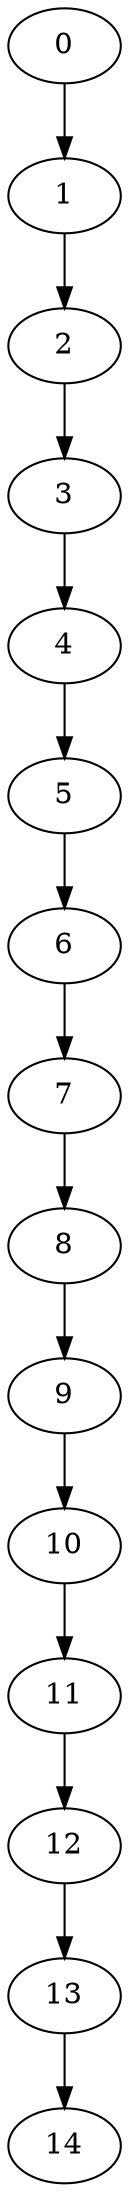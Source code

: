 digraph graphname {  0 -> 1;  1 -> 2;  2 -> 3;  3 -> 4;  4 -> 5;  5 -> 6;  6 -> 7;  7 -> 8;  8 -> 9;  9 -> 10;  10 -> 11;  11 -> 12;  12 -> 13;  13 -> 14; }
